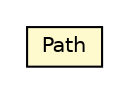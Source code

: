 #!/usr/local/bin/dot
#
# Class diagram 
# Generated by UMLGraph version R5_6-24-gf6e263 (http://www.umlgraph.org/)
#

digraph G {
	edge [fontname="Helvetica",fontsize=10,labelfontname="Helvetica",labelfontsize=10];
	node [fontname="Helvetica",fontsize=10,shape=plaintext];
	nodesep=0.25;
	ranksep=0.5;
	// org.universAAL.support.utils.service.Path
	c1993 [label=<<table title="org.universAAL.support.utils.service.Path" border="0" cellborder="1" cellspacing="0" cellpadding="2" port="p" bgcolor="lemonChiffon" href="./Path.html">
		<tr><td><table border="0" cellspacing="0" cellpadding="1">
<tr><td align="center" balign="center"> Path </td></tr>
		</table></td></tr>
		</table>>, URL="./Path.html", fontname="Helvetica", fontcolor="black", fontsize=10.0];
}

